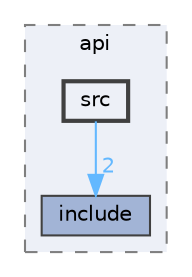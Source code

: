 digraph "lmc/api/src"
{
 // LATEX_PDF_SIZE
  bgcolor="transparent";
  edge [fontname=Helvetica,fontsize=10,labelfontname=Helvetica,labelfontsize=10];
  node [fontname=Helvetica,fontsize=10,shape=box,height=0.2,width=0.4];
  compound=true
  subgraph clusterdir_0ab3700e14f5ee9b95a1a3a5ef4c1bfc {
    graph [ bgcolor="#edf0f7", pencolor="grey50", label="api", fontname=Helvetica,fontsize=10 style="filled,dashed", URL="dir_0ab3700e14f5ee9b95a1a3a5ef4c1bfc.html",tooltip=""]
  dir_3db99d8332df8740a02016705845c5f5 [label="include", fillcolor="#a2b4d6", color="grey25", style="filled", URL="dir_3db99d8332df8740a02016705845c5f5.html",tooltip=""];
  dir_48beaaf1ad51ed5afa5127315f02648b [label="src", fillcolor="#edf0f7", color="grey25", style="filled,bold", URL="dir_48beaaf1ad51ed5afa5127315f02648b.html",tooltip=""];
  }
  dir_48beaaf1ad51ed5afa5127315f02648b->dir_3db99d8332df8740a02016705845c5f5 [headlabel="2", labeldistance=1.5 headhref="dir_000014_000005.html" href="dir_000014_000005.html" color="steelblue1" fontcolor="steelblue1"];
}
